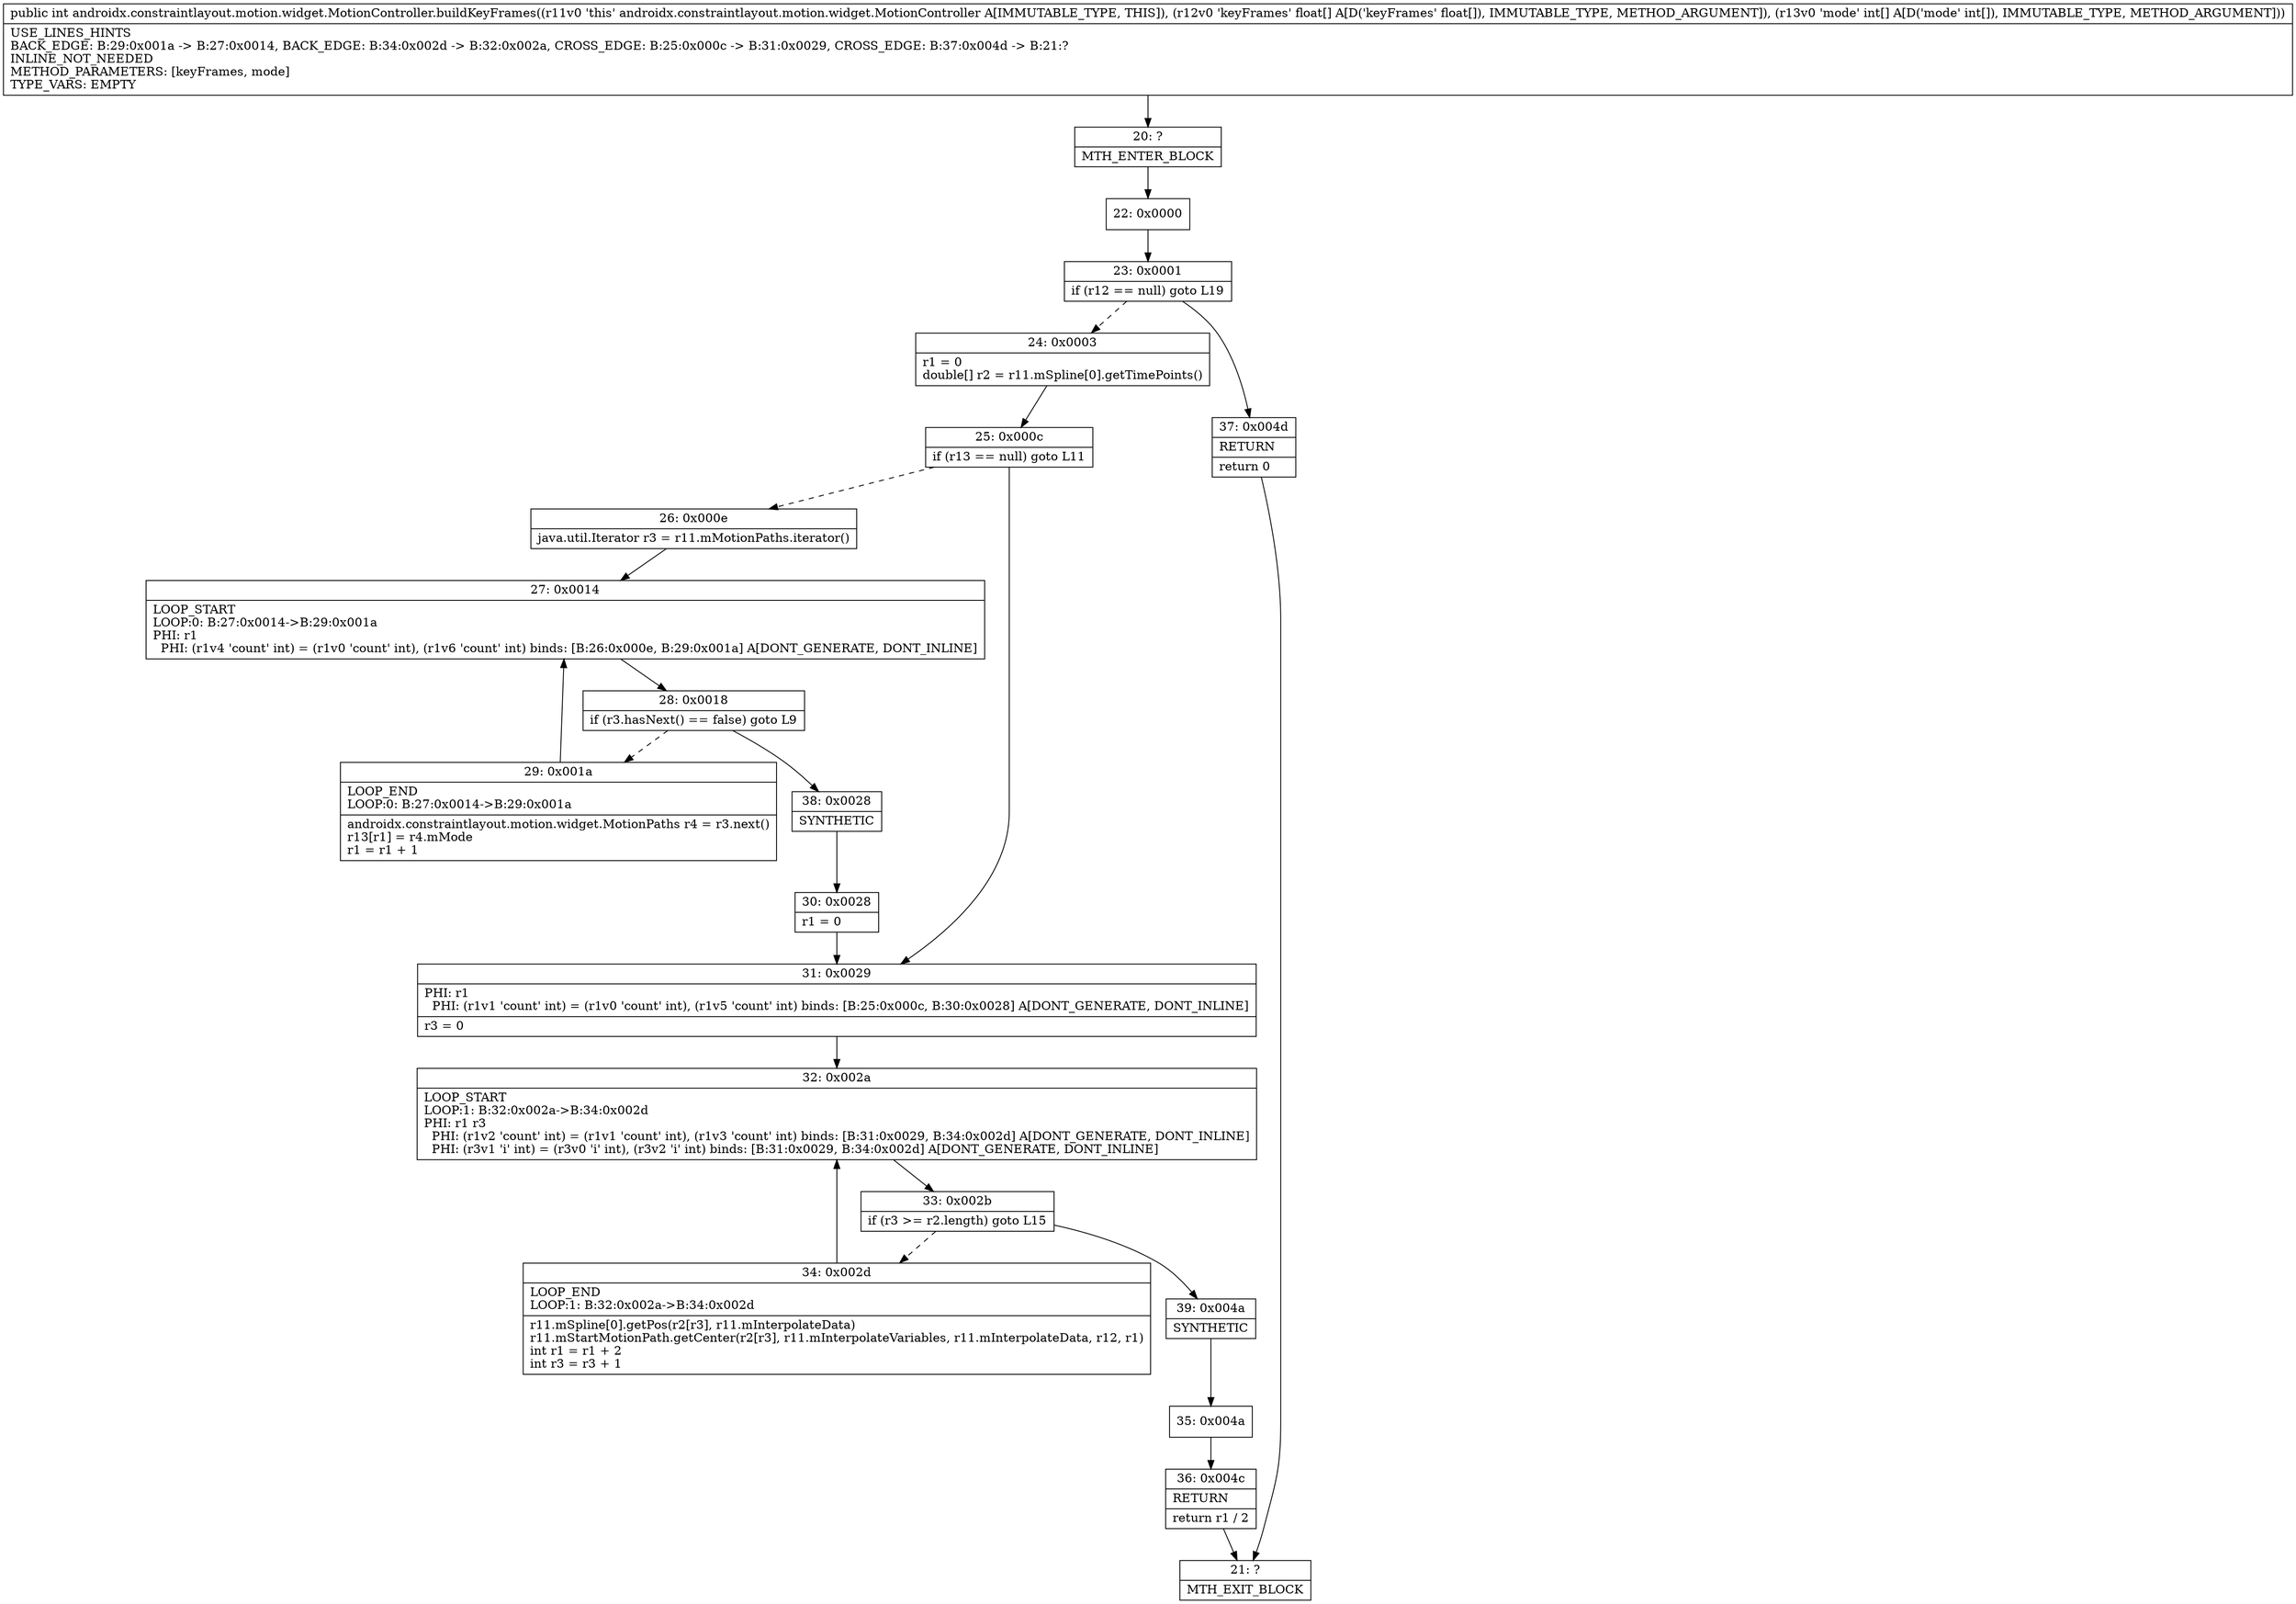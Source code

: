 digraph "CFG forandroidx.constraintlayout.motion.widget.MotionController.buildKeyFrames([F[I)I" {
Node_20 [shape=record,label="{20\:\ ?|MTH_ENTER_BLOCK\l}"];
Node_22 [shape=record,label="{22\:\ 0x0000}"];
Node_23 [shape=record,label="{23\:\ 0x0001|if (r12 == null) goto L19\l}"];
Node_24 [shape=record,label="{24\:\ 0x0003|r1 = 0\ldouble[] r2 = r11.mSpline[0].getTimePoints()\l}"];
Node_25 [shape=record,label="{25\:\ 0x000c|if (r13 == null) goto L11\l}"];
Node_26 [shape=record,label="{26\:\ 0x000e|java.util.Iterator r3 = r11.mMotionPaths.iterator()\l}"];
Node_27 [shape=record,label="{27\:\ 0x0014|LOOP_START\lLOOP:0: B:27:0x0014\-\>B:29:0x001a\lPHI: r1 \l  PHI: (r1v4 'count' int) = (r1v0 'count' int), (r1v6 'count' int) binds: [B:26:0x000e, B:29:0x001a] A[DONT_GENERATE, DONT_INLINE]\l}"];
Node_28 [shape=record,label="{28\:\ 0x0018|if (r3.hasNext() == false) goto L9\l}"];
Node_29 [shape=record,label="{29\:\ 0x001a|LOOP_END\lLOOP:0: B:27:0x0014\-\>B:29:0x001a\l|androidx.constraintlayout.motion.widget.MotionPaths r4 = r3.next()\lr13[r1] = r4.mMode\lr1 = r1 + 1\l}"];
Node_38 [shape=record,label="{38\:\ 0x0028|SYNTHETIC\l}"];
Node_30 [shape=record,label="{30\:\ 0x0028|r1 = 0\l}"];
Node_31 [shape=record,label="{31\:\ 0x0029|PHI: r1 \l  PHI: (r1v1 'count' int) = (r1v0 'count' int), (r1v5 'count' int) binds: [B:25:0x000c, B:30:0x0028] A[DONT_GENERATE, DONT_INLINE]\l|r3 = 0\l}"];
Node_32 [shape=record,label="{32\:\ 0x002a|LOOP_START\lLOOP:1: B:32:0x002a\-\>B:34:0x002d\lPHI: r1 r3 \l  PHI: (r1v2 'count' int) = (r1v1 'count' int), (r1v3 'count' int) binds: [B:31:0x0029, B:34:0x002d] A[DONT_GENERATE, DONT_INLINE]\l  PHI: (r3v1 'i' int) = (r3v0 'i' int), (r3v2 'i' int) binds: [B:31:0x0029, B:34:0x002d] A[DONT_GENERATE, DONT_INLINE]\l}"];
Node_33 [shape=record,label="{33\:\ 0x002b|if (r3 \>= r2.length) goto L15\l}"];
Node_34 [shape=record,label="{34\:\ 0x002d|LOOP_END\lLOOP:1: B:32:0x002a\-\>B:34:0x002d\l|r11.mSpline[0].getPos(r2[r3], r11.mInterpolateData)\lr11.mStartMotionPath.getCenter(r2[r3], r11.mInterpolateVariables, r11.mInterpolateData, r12, r1)\lint r1 = r1 + 2\lint r3 = r3 + 1\l}"];
Node_39 [shape=record,label="{39\:\ 0x004a|SYNTHETIC\l}"];
Node_35 [shape=record,label="{35\:\ 0x004a}"];
Node_36 [shape=record,label="{36\:\ 0x004c|RETURN\l|return r1 \/ 2\l}"];
Node_21 [shape=record,label="{21\:\ ?|MTH_EXIT_BLOCK\l}"];
Node_37 [shape=record,label="{37\:\ 0x004d|RETURN\l|return 0\l}"];
MethodNode[shape=record,label="{public int androidx.constraintlayout.motion.widget.MotionController.buildKeyFrames((r11v0 'this' androidx.constraintlayout.motion.widget.MotionController A[IMMUTABLE_TYPE, THIS]), (r12v0 'keyFrames' float[] A[D('keyFrames' float[]), IMMUTABLE_TYPE, METHOD_ARGUMENT]), (r13v0 'mode' int[] A[D('mode' int[]), IMMUTABLE_TYPE, METHOD_ARGUMENT]))  | USE_LINES_HINTS\lBACK_EDGE: B:29:0x001a \-\> B:27:0x0014, BACK_EDGE: B:34:0x002d \-\> B:32:0x002a, CROSS_EDGE: B:25:0x000c \-\> B:31:0x0029, CROSS_EDGE: B:37:0x004d \-\> B:21:?\lINLINE_NOT_NEEDED\lMETHOD_PARAMETERS: [keyFrames, mode]\lTYPE_VARS: EMPTY\l}"];
MethodNode -> Node_20;Node_20 -> Node_22;
Node_22 -> Node_23;
Node_23 -> Node_24[style=dashed];
Node_23 -> Node_37;
Node_24 -> Node_25;
Node_25 -> Node_26[style=dashed];
Node_25 -> Node_31;
Node_26 -> Node_27;
Node_27 -> Node_28;
Node_28 -> Node_29[style=dashed];
Node_28 -> Node_38;
Node_29 -> Node_27;
Node_38 -> Node_30;
Node_30 -> Node_31;
Node_31 -> Node_32;
Node_32 -> Node_33;
Node_33 -> Node_34[style=dashed];
Node_33 -> Node_39;
Node_34 -> Node_32;
Node_39 -> Node_35;
Node_35 -> Node_36;
Node_36 -> Node_21;
Node_37 -> Node_21;
}

